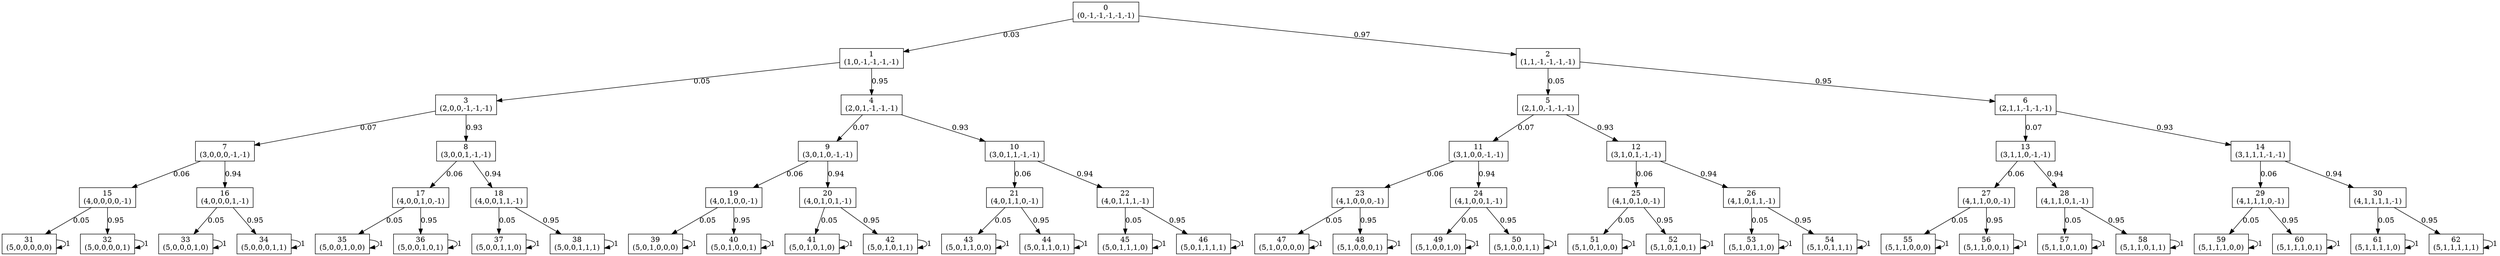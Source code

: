 digraph P {
node [shape=box];
0 -> 1 [ label="0.03" ];
0 -> 2 [ label="0.97" ];
1 -> 3 [ label="0.05" ];
1 -> 4 [ label="0.95" ];
2 -> 5 [ label="0.05" ];
2 -> 6 [ label="0.95" ];
3 -> 7 [ label="0.07" ];
3 -> 8 [ label="0.93" ];
4 -> 9 [ label="0.07" ];
4 -> 10 [ label="0.93" ];
5 -> 11 [ label="0.07" ];
5 -> 12 [ label="0.93" ];
6 -> 13 [ label="0.07" ];
6 -> 14 [ label="0.93" ];
7 -> 15 [ label="0.06" ];
7 -> 16 [ label="0.94" ];
8 -> 17 [ label="0.06" ];
8 -> 18 [ label="0.94" ];
9 -> 19 [ label="0.06" ];
9 -> 20 [ label="0.94" ];
10 -> 21 [ label="0.06" ];
10 -> 22 [ label="0.94" ];
11 -> 23 [ label="0.06" ];
11 -> 24 [ label="0.94" ];
12 -> 25 [ label="0.06" ];
12 -> 26 [ label="0.94" ];
13 -> 27 [ label="0.06" ];
13 -> 28 [ label="0.94" ];
14 -> 29 [ label="0.06" ];
14 -> 30 [ label="0.94" ];
15 -> 31 [ label="0.05" ];
15 -> 32 [ label="0.95" ];
16 -> 33 [ label="0.05" ];
16 -> 34 [ label="0.95" ];
17 -> 35 [ label="0.05" ];
17 -> 36 [ label="0.95" ];
18 -> 37 [ label="0.05" ];
18 -> 38 [ label="0.95" ];
19 -> 39 [ label="0.05" ];
19 -> 40 [ label="0.95" ];
20 -> 41 [ label="0.05" ];
20 -> 42 [ label="0.95" ];
21 -> 43 [ label="0.05" ];
21 -> 44 [ label="0.95" ];
22 -> 45 [ label="0.05" ];
22 -> 46 [ label="0.95" ];
23 -> 47 [ label="0.05" ];
23 -> 48 [ label="0.95" ];
24 -> 49 [ label="0.05" ];
24 -> 50 [ label="0.95" ];
25 -> 51 [ label="0.05" ];
25 -> 52 [ label="0.95" ];
26 -> 53 [ label="0.05" ];
26 -> 54 [ label="0.95" ];
27 -> 55 [ label="0.05" ];
27 -> 56 [ label="0.95" ];
28 -> 57 [ label="0.05" ];
28 -> 58 [ label="0.95" ];
29 -> 59 [ label="0.05" ];
29 -> 60 [ label="0.95" ];
30 -> 61 [ label="0.05" ];
30 -> 62 [ label="0.95" ];
31 -> 31 [ label="1" ];
32 -> 32 [ label="1" ];
33 -> 33 [ label="1" ];
34 -> 34 [ label="1" ];
35 -> 35 [ label="1" ];
36 -> 36 [ label="1" ];
37 -> 37 [ label="1" ];
38 -> 38 [ label="1" ];
39 -> 39 [ label="1" ];
40 -> 40 [ label="1" ];
41 -> 41 [ label="1" ];
42 -> 42 [ label="1" ];
43 -> 43 [ label="1" ];
44 -> 44 [ label="1" ];
45 -> 45 [ label="1" ];
46 -> 46 [ label="1" ];
47 -> 47 [ label="1" ];
48 -> 48 [ label="1" ];
49 -> 49 [ label="1" ];
50 -> 50 [ label="1" ];
51 -> 51 [ label="1" ];
52 -> 52 [ label="1" ];
53 -> 53 [ label="1" ];
54 -> 54 [ label="1" ];
55 -> 55 [ label="1" ];
56 -> 56 [ label="1" ];
57 -> 57 [ label="1" ];
58 -> 58 [ label="1" ];
59 -> 59 [ label="1" ];
60 -> 60 [ label="1" ];
61 -> 61 [ label="1" ];
62 -> 62 [ label="1" ];
0 [label="0\n(0,-1,-1,-1,-1,-1)"];
1 [label="1\n(1,0,-1,-1,-1,-1)"];
2 [label="2\n(1,1,-1,-1,-1,-1)"];
3 [label="3\n(2,0,0,-1,-1,-1)"];
4 [label="4\n(2,0,1,-1,-1,-1)"];
5 [label="5\n(2,1,0,-1,-1,-1)"];
6 [label="6\n(2,1,1,-1,-1,-1)"];
7 [label="7\n(3,0,0,0,-1,-1)"];
8 [label="8\n(3,0,0,1,-1,-1)"];
9 [label="9\n(3,0,1,0,-1,-1)"];
10 [label="10\n(3,0,1,1,-1,-1)"];
11 [label="11\n(3,1,0,0,-1,-1)"];
12 [label="12\n(3,1,0,1,-1,-1)"];
13 [label="13\n(3,1,1,0,-1,-1)"];
14 [label="14\n(3,1,1,1,-1,-1)"];
15 [label="15\n(4,0,0,0,0,-1)"];
16 [label="16\n(4,0,0,0,1,-1)"];
17 [label="17\n(4,0,0,1,0,-1)"];
18 [label="18\n(4,0,0,1,1,-1)"];
19 [label="19\n(4,0,1,0,0,-1)"];
20 [label="20\n(4,0,1,0,1,-1)"];
21 [label="21\n(4,0,1,1,0,-1)"];
22 [label="22\n(4,0,1,1,1,-1)"];
23 [label="23\n(4,1,0,0,0,-1)"];
24 [label="24\n(4,1,0,0,1,-1)"];
25 [label="25\n(4,1,0,1,0,-1)"];
26 [label="26\n(4,1,0,1,1,-1)"];
27 [label="27\n(4,1,1,0,0,-1)"];
28 [label="28\n(4,1,1,0,1,-1)"];
29 [label="29\n(4,1,1,1,0,-1)"];
30 [label="30\n(4,1,1,1,1,-1)"];
31 [label="31\n(5,0,0,0,0,0)"];
32 [label="32\n(5,0,0,0,0,1)"];
33 [label="33\n(5,0,0,0,1,0)"];
34 [label="34\n(5,0,0,0,1,1)"];
35 [label="35\n(5,0,0,1,0,0)"];
36 [label="36\n(5,0,0,1,0,1)"];
37 [label="37\n(5,0,0,1,1,0)"];
38 [label="38\n(5,0,0,1,1,1)"];
39 [label="39\n(5,0,1,0,0,0)"];
40 [label="40\n(5,0,1,0,0,1)"];
41 [label="41\n(5,0,1,0,1,0)"];
42 [label="42\n(5,0,1,0,1,1)"];
43 [label="43\n(5,0,1,1,0,0)"];
44 [label="44\n(5,0,1,1,0,1)"];
45 [label="45\n(5,0,1,1,1,0)"];
46 [label="46\n(5,0,1,1,1,1)"];
47 [label="47\n(5,1,0,0,0,0)"];
48 [label="48\n(5,1,0,0,0,1)"];
49 [label="49\n(5,1,0,0,1,0)"];
50 [label="50\n(5,1,0,0,1,1)"];
51 [label="51\n(5,1,0,1,0,0)"];
52 [label="52\n(5,1,0,1,0,1)"];
53 [label="53\n(5,1,0,1,1,0)"];
54 [label="54\n(5,1,0,1,1,1)"];
55 [label="55\n(5,1,1,0,0,0)"];
56 [label="56\n(5,1,1,0,0,1)"];
57 [label="57\n(5,1,1,0,1,0)"];
58 [label="58\n(5,1,1,0,1,1)"];
59 [label="59\n(5,1,1,1,0,0)"];
60 [label="60\n(5,1,1,1,0,1)"];
61 [label="61\n(5,1,1,1,1,0)"];
62 [label="62\n(5,1,1,1,1,1)"];
}
